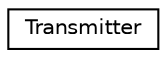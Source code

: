 digraph "Graphical Class Hierarchy"
{
 // LATEX_PDF_SIZE
  edge [fontname="Helvetica",fontsize="10",labelfontname="Helvetica",labelfontsize="10"];
  node [fontname="Helvetica",fontsize="10",shape=record];
  rankdir="LR";
  Node0 [label="Transmitter",height=0.2,width=0.4,color="black", fillcolor="white", style="filled",URL="$classTransmitter.html",tooltip="Klasa odpowiadająca za nadawanie danych do innego urządzenia."];
}
